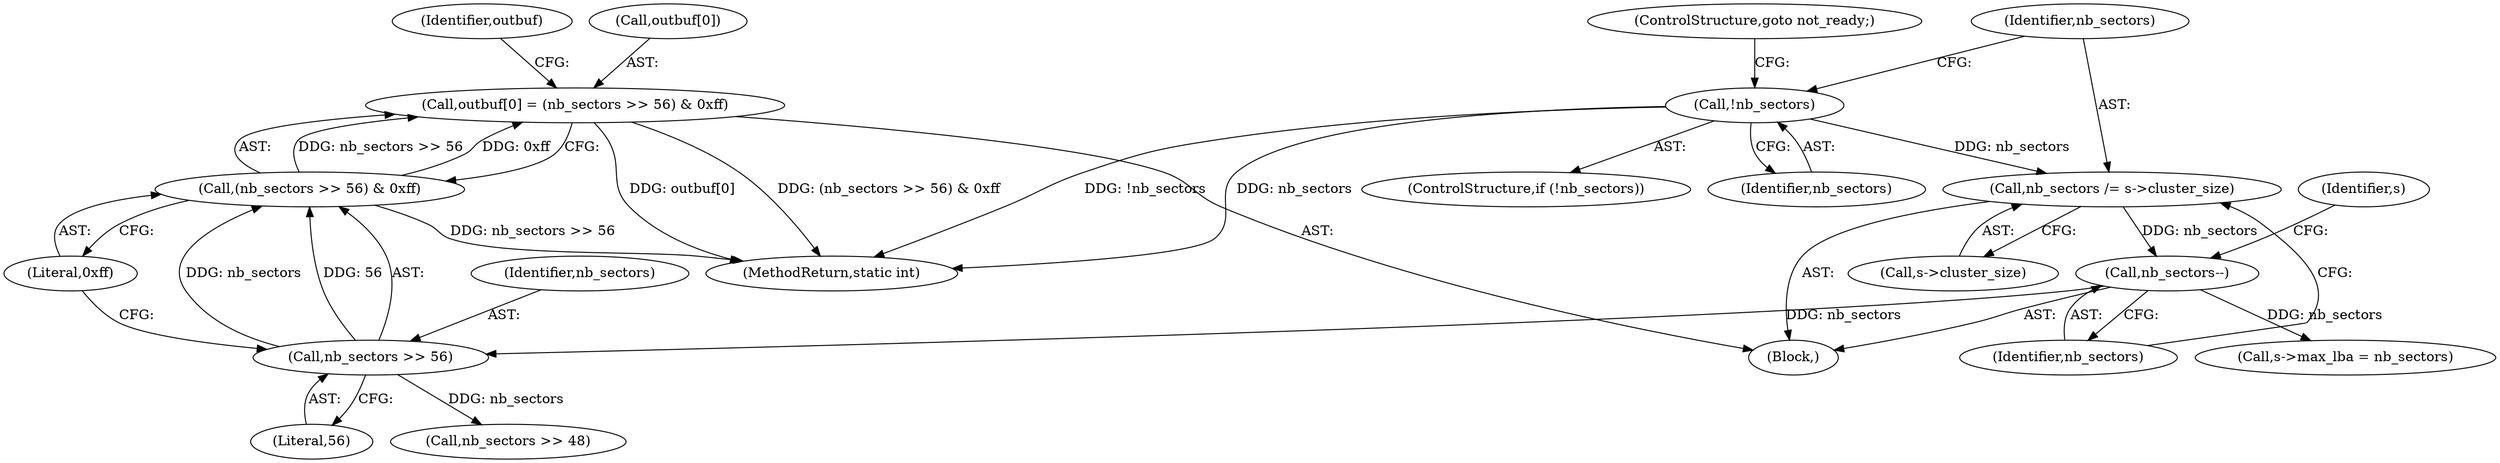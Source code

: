 digraph "0_qemu_7285477ab11831b1cf56e45878a89170dd06d9b9@pointer" {
"1000492" [label="(Call,outbuf[0] = (nb_sectors >> 56) & 0xff)"];
"1000496" [label="(Call,(nb_sectors >> 56) & 0xff)"];
"1000497" [label="(Call,nb_sectors >> 56)"];
"1000485" [label="(Call,nb_sectors--)"];
"1000480" [label="(Call,nb_sectors /= s->cluster_size)"];
"1000477" [label="(Call,!nb_sectors)"];
"1000493" [label="(Call,outbuf[0])"];
"1000496" [label="(Call,(nb_sectors >> 56) & 0xff)"];
"1000682" [label="(MethodReturn,static int)"];
"1000477" [label="(Call,!nb_sectors)"];
"1000476" [label="(ControlStructure,if (!nb_sectors))"];
"1000499" [label="(Literal,56)"];
"1000480" [label="(Call,nb_sectors /= s->cluster_size)"];
"1000492" [label="(Call,outbuf[0] = (nb_sectors >> 56) & 0xff)"];
"1000503" [label="(Identifier,outbuf)"];
"1000489" [label="(Identifier,s)"];
"1000485" [label="(Call,nb_sectors--)"];
"1000500" [label="(Literal,0xff)"];
"1000498" [label="(Identifier,nb_sectors)"];
"1000487" [label="(Call,s->max_lba = nb_sectors)"];
"1000478" [label="(Identifier,nb_sectors)"];
"1000482" [label="(Call,s->cluster_size)"];
"1000497" [label="(Call,nb_sectors >> 56)"];
"1000479" [label="(ControlStructure,goto not_ready;)"];
"1000506" [label="(Call,nb_sectors >> 48)"];
"1000486" [label="(Identifier,nb_sectors)"];
"1000481" [label="(Identifier,nb_sectors)"];
"1000459" [label="(Block,)"];
"1000492" -> "1000459"  [label="AST: "];
"1000492" -> "1000496"  [label="CFG: "];
"1000493" -> "1000492"  [label="AST: "];
"1000496" -> "1000492"  [label="AST: "];
"1000503" -> "1000492"  [label="CFG: "];
"1000492" -> "1000682"  [label="DDG: (nb_sectors >> 56) & 0xff"];
"1000492" -> "1000682"  [label="DDG: outbuf[0]"];
"1000496" -> "1000492"  [label="DDG: nb_sectors >> 56"];
"1000496" -> "1000492"  [label="DDG: 0xff"];
"1000496" -> "1000500"  [label="CFG: "];
"1000497" -> "1000496"  [label="AST: "];
"1000500" -> "1000496"  [label="AST: "];
"1000496" -> "1000682"  [label="DDG: nb_sectors >> 56"];
"1000497" -> "1000496"  [label="DDG: nb_sectors"];
"1000497" -> "1000496"  [label="DDG: 56"];
"1000497" -> "1000499"  [label="CFG: "];
"1000498" -> "1000497"  [label="AST: "];
"1000499" -> "1000497"  [label="AST: "];
"1000500" -> "1000497"  [label="CFG: "];
"1000485" -> "1000497"  [label="DDG: nb_sectors"];
"1000497" -> "1000506"  [label="DDG: nb_sectors"];
"1000485" -> "1000459"  [label="AST: "];
"1000485" -> "1000486"  [label="CFG: "];
"1000486" -> "1000485"  [label="AST: "];
"1000489" -> "1000485"  [label="CFG: "];
"1000480" -> "1000485"  [label="DDG: nb_sectors"];
"1000485" -> "1000487"  [label="DDG: nb_sectors"];
"1000480" -> "1000459"  [label="AST: "];
"1000480" -> "1000482"  [label="CFG: "];
"1000481" -> "1000480"  [label="AST: "];
"1000482" -> "1000480"  [label="AST: "];
"1000486" -> "1000480"  [label="CFG: "];
"1000477" -> "1000480"  [label="DDG: nb_sectors"];
"1000477" -> "1000476"  [label="AST: "];
"1000477" -> "1000478"  [label="CFG: "];
"1000478" -> "1000477"  [label="AST: "];
"1000479" -> "1000477"  [label="CFG: "];
"1000481" -> "1000477"  [label="CFG: "];
"1000477" -> "1000682"  [label="DDG: !nb_sectors"];
"1000477" -> "1000682"  [label="DDG: nb_sectors"];
}
